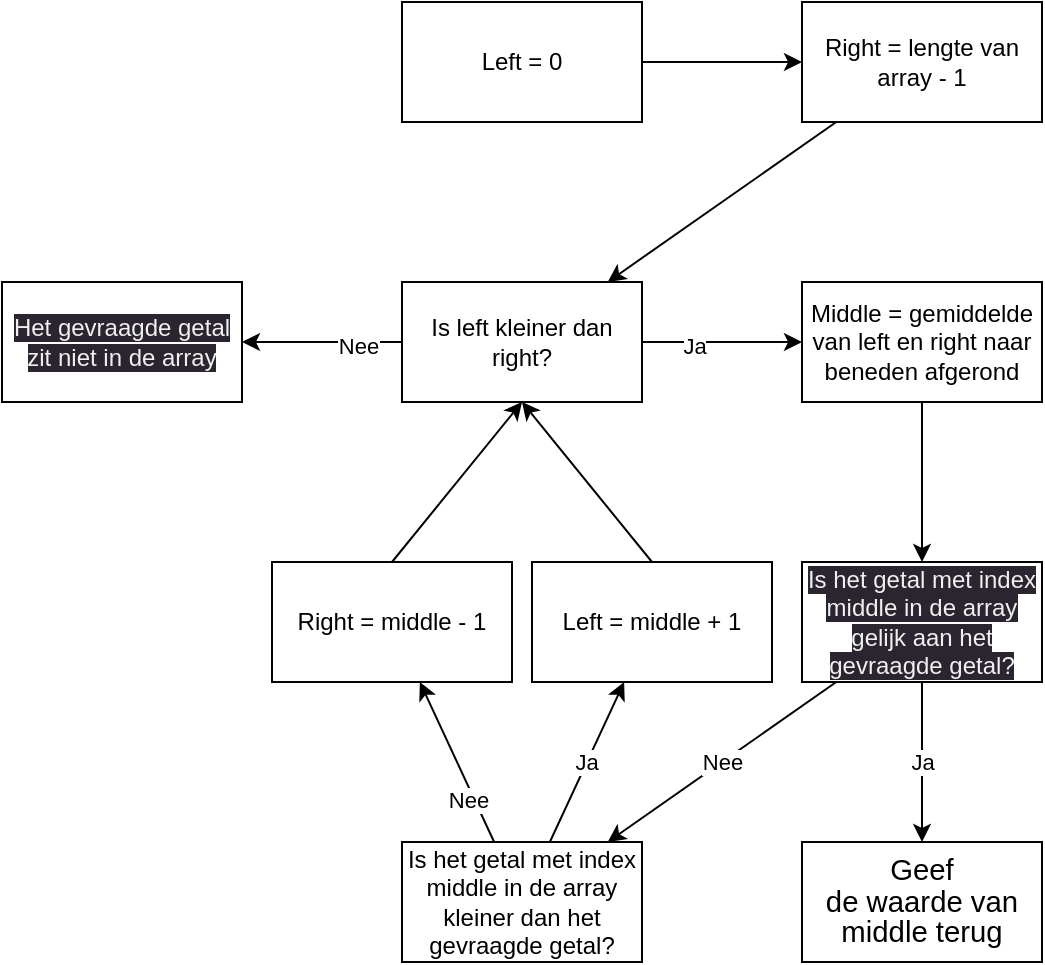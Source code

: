 <mxfile>
    <diagram id="aJhvuo1KMa2W8v5xtL5I" name="Page-1">
        <mxGraphModel dx="1845" dy="577" grid="1" gridSize="10" guides="1" tooltips="1" connect="1" arrows="1" fold="1" page="1" pageScale="1" pageWidth="850" pageHeight="1100" math="0" shadow="0">
            <root>
                <mxCell id="0"/>
                <mxCell id="1" parent="0"/>
                <mxCell id="10" value="" style="edgeStyle=none;html=1;" edge="1" parent="1" source="8" target="9">
                    <mxGeometry relative="1" as="geometry"/>
                </mxCell>
                <mxCell id="8" value="Left = 0" style="whiteSpace=wrap;html=1;" vertex="1" parent="1">
                    <mxGeometry x="160" y="90" width="120" height="60" as="geometry"/>
                </mxCell>
                <mxCell id="14" value="" style="edgeStyle=none;html=1;" edge="1" parent="1" source="9" target="13">
                    <mxGeometry relative="1" as="geometry"/>
                </mxCell>
                <mxCell id="9" value="Right = lengte van array - 1" style="whiteSpace=wrap;html=1;" vertex="1" parent="1">
                    <mxGeometry x="360" y="90" width="120" height="60" as="geometry"/>
                </mxCell>
                <mxCell id="18" value="" style="edgeStyle=none;html=1;" edge="1" parent="1" source="13" target="17">
                    <mxGeometry relative="1" as="geometry"/>
                </mxCell>
                <mxCell id="19" value="Ja" style="edgeLabel;html=1;align=center;verticalAlign=middle;resizable=0;points=[];" vertex="1" connectable="0" parent="18">
                    <mxGeometry x="-0.367" y="-2" relative="1" as="geometry">
                        <mxPoint as="offset"/>
                    </mxGeometry>
                </mxCell>
                <mxCell id="45" value="" style="edgeStyle=none;html=1;" edge="1" parent="1" source="13" target="44">
                    <mxGeometry relative="1" as="geometry"/>
                </mxCell>
                <mxCell id="46" value="Nee" style="edgeLabel;html=1;align=center;verticalAlign=middle;resizable=0;points=[];" vertex="1" connectable="0" parent="45">
                    <mxGeometry x="-0.433" y="2" relative="1" as="geometry">
                        <mxPoint as="offset"/>
                    </mxGeometry>
                </mxCell>
                <mxCell id="13" value="Is left kleiner dan right?" style="whiteSpace=wrap;html=1;" vertex="1" parent="1">
                    <mxGeometry x="160" y="230" width="120" height="60" as="geometry"/>
                </mxCell>
                <mxCell id="26" value="" style="edgeStyle=none;html=1;" edge="1" parent="1" source="17" target="25">
                    <mxGeometry relative="1" as="geometry"/>
                </mxCell>
                <mxCell id="17" value="Middle = gemiddelde van left en right naar beneden afgerond" style="whiteSpace=wrap;html=1;" vertex="1" parent="1">
                    <mxGeometry x="360" y="230" width="120" height="60" as="geometry"/>
                </mxCell>
                <mxCell id="28" value="Ja" style="edgeStyle=none;html=1;" edge="1" parent="1" source="25" target="27">
                    <mxGeometry relative="1" as="geometry"/>
                </mxCell>
                <mxCell id="30" value="Nee" style="edgeStyle=none;html=1;" edge="1" parent="1" source="25" target="29">
                    <mxGeometry relative="1" as="geometry"/>
                </mxCell>
                <mxCell id="25" value="&lt;span style=&quot;color: rgb(240, 240, 240); font-family: Helvetica; font-size: 12px; font-style: normal; font-variant-ligatures: normal; font-variant-caps: normal; font-weight: 400; letter-spacing: normal; orphans: 2; text-align: center; text-indent: 0px; text-transform: none; widows: 2; word-spacing: 0px; -webkit-text-stroke-width: 0px; background-color: rgb(42, 37, 47); text-decoration-thickness: initial; text-decoration-style: initial; text-decoration-color: initial; float: none; display: inline !important;&quot;&gt;Is het getal met index middle in de array gelijk aan het gevraagde getal?&lt;/span&gt;" style="whiteSpace=wrap;html=1;" vertex="1" parent="1">
                    <mxGeometry x="360" y="370" width="120" height="60" as="geometry"/>
                </mxCell>
                <mxCell id="27" value="&lt;span style=&quot;font-size:11.0pt;line-height:107%;&lt;br/&gt;font-family:&amp;quot;Calibri&amp;quot;,sans-serif;mso-ascii-theme-font:minor-latin;mso-fareast-font-family:&lt;br/&gt;Calibri;mso-fareast-theme-font:minor-latin;mso-hansi-theme-font:minor-latin;&lt;br/&gt;mso-bidi-font-family:&amp;quot;Times New Roman&amp;quot;;mso-bidi-theme-font:minor-bidi;&lt;br/&gt;mso-ansi-language:NL;mso-fareast-language:EN-US;mso-bidi-language:AR-SA&quot;&gt;Geef&lt;br/&gt;de waarde van middle terug&lt;/span&gt;" style="whiteSpace=wrap;html=1;" vertex="1" parent="1">
                    <mxGeometry x="360" y="510" width="120" height="60" as="geometry"/>
                </mxCell>
                <mxCell id="35" value="Ja" style="edgeStyle=none;html=1;" edge="1" parent="1" source="29" target="34">
                    <mxGeometry relative="1" as="geometry"/>
                </mxCell>
                <mxCell id="37" value="" style="edgeStyle=none;html=1;" edge="1" parent="1" source="29" target="36">
                    <mxGeometry relative="1" as="geometry"/>
                </mxCell>
                <mxCell id="38" value="Nee" style="edgeLabel;html=1;align=center;verticalAlign=middle;resizable=0;points=[];" vertex="1" connectable="0" parent="37">
                    <mxGeometry x="-0.432" y="3" relative="1" as="geometry">
                        <mxPoint as="offset"/>
                    </mxGeometry>
                </mxCell>
                <mxCell id="29" value="Is het getal met index middle in de array kleiner dan het gevraagde getal?" style="whiteSpace=wrap;html=1;" vertex="1" parent="1">
                    <mxGeometry x="160" y="510" width="120" height="60" as="geometry"/>
                </mxCell>
                <mxCell id="42" style="edgeStyle=none;html=1;exitX=0.5;exitY=0;exitDx=0;exitDy=0;" edge="1" parent="1" source="34">
                    <mxGeometry relative="1" as="geometry">
                        <mxPoint x="220" y="290" as="targetPoint"/>
                    </mxGeometry>
                </mxCell>
                <mxCell id="34" value="Left = middle + 1" style="whiteSpace=wrap;html=1;" vertex="1" parent="1">
                    <mxGeometry x="225" y="370" width="120" height="60" as="geometry"/>
                </mxCell>
                <mxCell id="41" style="edgeStyle=none;html=1;exitX=0.5;exitY=0;exitDx=0;exitDy=0;entryX=0.5;entryY=1;entryDx=0;entryDy=0;" edge="1" parent="1" source="36" target="13">
                    <mxGeometry relative="1" as="geometry"/>
                </mxCell>
                <mxCell id="36" value="Right = middle - 1" style="whiteSpace=wrap;html=1;" vertex="1" parent="1">
                    <mxGeometry x="95" y="370" width="120" height="60" as="geometry"/>
                </mxCell>
                <mxCell id="44" value="&lt;span style=&quot;color: rgb(240, 240, 240); font-family: Helvetica; font-size: 12px; font-style: normal; font-variant-ligatures: normal; font-variant-caps: normal; font-weight: 400; letter-spacing: normal; orphans: 2; text-align: center; text-indent: 0px; text-transform: none; widows: 2; word-spacing: 0px; -webkit-text-stroke-width: 0px; background-color: rgb(42, 37, 47); text-decoration-thickness: initial; text-decoration-style: initial; text-decoration-color: initial; float: none; display: inline !important;&quot;&gt;Het gevraagde getal zit niet in de array&lt;/span&gt;" style="whiteSpace=wrap;html=1;" vertex="1" parent="1">
                    <mxGeometry x="-40" y="230" width="120" height="60" as="geometry"/>
                </mxCell>
            </root>
        </mxGraphModel>
    </diagram>
</mxfile>